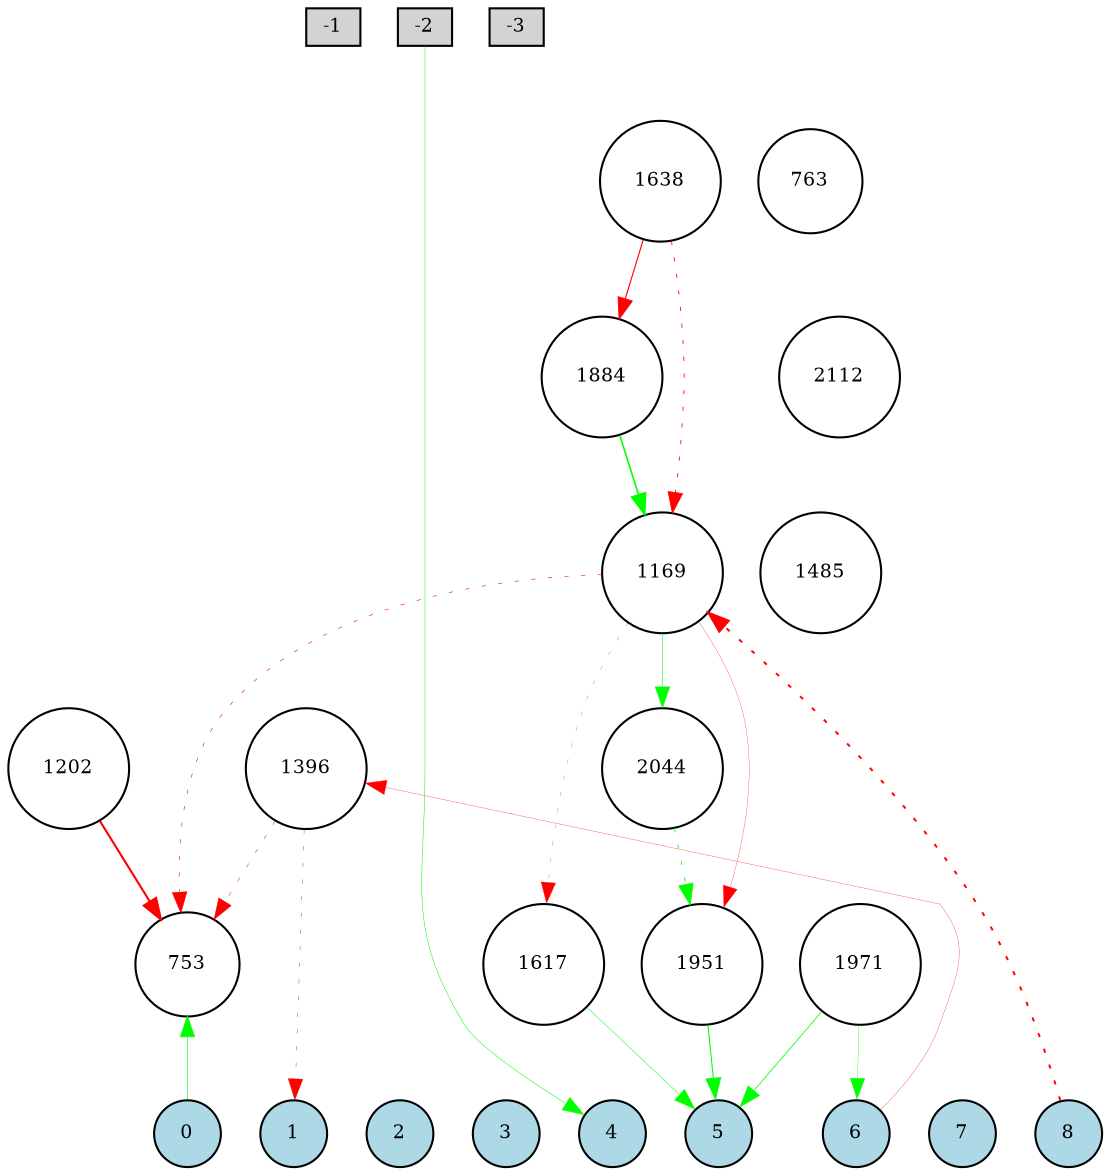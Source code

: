 digraph {
	node [fontsize=9 height=0.2 shape=circle width=0.2]
	subgraph inputs {
		node [shape=box style=filled]
		rank=source
		-1 [fillcolor=lightgray]
		-2 [fillcolor=lightgray]
		-1 -> -2 [style=invis]
		-3 [fillcolor=lightgray]
		-2 -> -3 [style=invis]
	}
	subgraph outputs {
		node [style=filled]
		rank=sink
		0 [fillcolor=lightblue fontsize=9 height=0.2 shape=circle width=0.2]
		1 [fillcolor=lightblue fontsize=9 height=0.2 shape=circle width=0.2]
		0 -> 1 [style=invis]
		2 [fillcolor=lightblue fontsize=9 height=0.2 shape=circle width=0.2]
		1 -> 2 [style=invis]
		3 [fillcolor=lightblue fontsize=9 height=0.2 shape=circle width=0.2]
		2 -> 3 [style=invis]
		4 [fillcolor=lightblue fontsize=9 height=0.2 shape=circle width=0.2]
		3 -> 4 [style=invis]
		5 [fillcolor=lightblue fontsize=9 height=0.2 shape=circle width=0.2]
		4 -> 5 [style=invis]
		6 [fillcolor=lightblue fontsize=9 height=0.2 shape=circle width=0.2]
		5 -> 6 [style=invis]
		7 [fillcolor=lightblue fontsize=9 height=0.2 shape=circle width=0.2]
		6 -> 7 [style=invis]
		8 [fillcolor=lightblue fontsize=9 height=0.2 shape=circle width=0.2]
		7 -> 8 [style=invis]
	}
	1169 [fillcolor=white style=filled]
	1951 [fillcolor=white style=filled]
	1202 [fillcolor=white style=filled]
	1971 [fillcolor=white style=filled]
	2112 [fillcolor=white style=filled]
	1485 [fillcolor=white style=filled]
	1617 [fillcolor=white style=filled]
	1884 [fillcolor=white style=filled]
	1638 [fillcolor=white style=filled]
	753 [fillcolor=white style=filled]
	1396 [fillcolor=white style=filled]
	763 [fillcolor=white style=filled]
	2044 [fillcolor=white style=filled]
	-2 -> 4 [color=green penwidth=0.24721893373172169 style=solid]
	8 -> 1169 [color=red penwidth=0.9363340024631277 style=dotted]
	1396 -> 753 [color=red penwidth=0.23557136287289435 style=dotted]
	1169 -> 753 [color=red penwidth=0.28065816143461797 style=dotted]
	1169 -> 1617 [color=red penwidth=0.13165742120804952 style=dotted]
	1617 -> 5 [color=green penwidth=0.24057370865073516 style=solid]
	1638 -> 1169 [color=red penwidth=0.39536593946000775 style=dotted]
	6 -> 1396 [color=red penwidth=0.1394683416556657 style=solid]
	1202 -> 753 [color=red penwidth=1.0035396427887362 style=solid]
	1638 -> 1884 [color=red penwidth=0.5417657097708726 style=solid]
	1884 -> 1169 [color=green penwidth=0.7748544112947374 style=solid]
	1169 -> 1951 [color=red penwidth=0.13330774947639148 style=solid]
	1951 -> 5 [color=green penwidth=0.5021123988255838 style=solid]
	1971 -> 5 [color=green penwidth=0.37869899316176014 style=solid]
	1169 -> 2044 [color=green penwidth=0.2580431097022514 style=solid]
	2044 -> 1951 [color=green penwidth=0.4045075901929087 style=dotted]
	1396 -> 1 [color=red penwidth=0.20466808961032623 style=dotted]
	1971 -> 6 [color=green penwidth=0.17879166353126763 style=solid]
	0 -> 753 [color=green penwidth=0.30313862564248484 style=solid]
}
